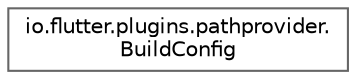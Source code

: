digraph "Graphical Class Hierarchy"
{
 // LATEX_PDF_SIZE
  bgcolor="transparent";
  edge [fontname=Helvetica,fontsize=10,labelfontname=Helvetica,labelfontsize=10];
  node [fontname=Helvetica,fontsize=10,shape=box,height=0.2,width=0.4];
  rankdir="LR";
  Node0 [id="Node000000",label="io.flutter.plugins.pathprovider.\lBuildConfig",height=0.2,width=0.4,color="grey40", fillcolor="white", style="filled",URL="$classio_1_1flutter_1_1plugins_1_1pathprovider_1_1_build_config.html",tooltip=" "];
}
